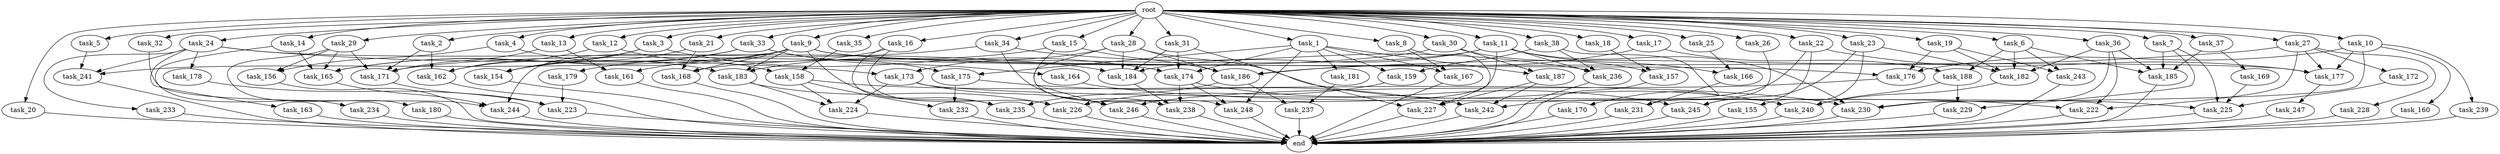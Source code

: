 digraph G {
  task_162 [size="9448928051.200001"];
  task_240 [size="12025908428.800001"];
  task_15 [size="10.240000"];
  task_229 [size="14087492730.880001"];
  task_161 [size="15547781611.520000"];
  task_9 [size="10.240000"];
  task_163 [size="2147483648.000000"];
  task_183 [size="18124761989.119999"];
  task_4 [size="10.240000"];
  task_179 [size="8589934592.000000"];
  task_20 [size="10.240000"];
  task_166 [size="15547781611.520000"];
  task_13 [size="10.240000"];
  task_14 [size="10.240000"];
  task_174 [size="7645041786.880000"];
  task_157 [size="2491081031.680000"];
  task_3 [size="10.240000"];
  task_159 [size="6184752906.240000"];
  task_5 [size="10.240000"];
  task_169 [size="6957847019.520000"];
  task_236 [size="18640158064.639999"];
  task_155 [size="3092376453.120000"];
  task_185 [size="24910810316.799999"];
  task_156 [size="8332236554.240000"];
  task_231 [size="7730941132.800000"];
  task_26 [size="10.240000"];
  task_28 [size="10.240000"];
  task_19 [size="10.240000"];
  task_158 [size="8589934592.000000"];
  task_175 [size="6184752906.240000"];
  task_233 [size="2147483648.000000"];
  task_2 [size="10.240000"];
  task_186 [size="20787641712.639999"];
  task_172 [size="2147483648.000000"];
  task_7 [size="10.240000"];
  task_176 [size="19756849561.600002"];
  task_25 [size="10.240000"];
  task_222 [size="11854109736.960001"];
  task_31 [size="10.240000"];
  task_188 [size="15547781611.520000"];
  task_232 [size="9964324126.719999"];
  task_1 [size="10.240000"];
  task_23 [size="10.240000"];
  task_238 [size="15891378995.200001"];
  task_237 [size="11682311045.120001"];
  task_154 [size="8074538516.480000"];
  task_29 [size="10.240000"];
  task_173 [size="5239860101.120000"];
  task_180 [size="1374389534.720000"];
  task_223 [size="15375982919.680000"];
  task_171 [size="10823317585.920000"];
  task_184 [size="12541304504.320000"];
  task_244 [size="17008070492.160000"];
  task_24 [size="10.240000"];
  task_18 [size="10.240000"];
  task_167 [size="6184752906.240000"];
  task_243 [size="13915694039.040001"];
  task_226 [size="16234976378.880001"];
  task_242 [size="10479720202.240000"];
  task_170 [size="3092376453.120000"];
  task_245 [size="9448928051.200001"];
  task_32 [size="10.240000"];
  task_165 [size="11768210391.040001"];
  task_230 [size="29635274342.400002"];
  task_22 [size="10.240000"];
  task_248 [size="14259291422.720001"];
  task_168 [size="11940009082.880001"];
  task_224 [size="9277129359.360001"];
  task_21 [size="10.240000"];
  task_177 [size="17093969838.080000"];
  task_164 [size="3092376453.120000"];
  task_16 [size="10.240000"];
  task_30 [size="10.240000"];
  task_246 [size="5583457484.800000"];
  task_8 [size="10.240000"];
  task_12 [size="10.240000"];
  task_34 [size="10.240000"];
  root [size="0.000000"];
  task_17 [size="10.240000"];
  end [size="0.000000"];
  task_178 [size="2147483648.000000"];
  task_10 [size="10.240000"];
  task_27 [size="10.240000"];
  task_182 [size="22505628631.040001"];
  task_6 [size="10.240000"];
  task_37 [size="10.240000"];
  task_35 [size="10.240000"];
  task_33 [size="10.240000"];
  task_241 [size="14946486190.080000"];
  task_225 [size="17523466567.680000"];
  task_239 [size="8589934592.000000"];
  task_228 [size="2147483648.000000"];
  task_38 [size="10.240000"];
  task_234 [size="3092376453.120000"];
  task_181 [size="3092376453.120000"];
  task_247 [size="343597383.680000"];
  task_187 [size="3435973836.800000"];
  task_11 [size="10.240000"];
  task_227 [size="10393820856.320000"];
  task_36 [size="10.240000"];
  task_235 [size="15891378995.200001"];
  task_160 [size="8589934592.000000"];

  task_162 -> end [size="1.000000"];
  task_240 -> end [size="1.000000"];
  task_15 -> task_186 [size="679477248.000000"];
  task_15 -> task_183 [size="679477248.000000"];
  task_15 -> task_248 [size="679477248.000000"];
  task_229 -> end [size="1.000000"];
  task_161 -> end [size="1.000000"];
  task_9 -> task_168 [size="411041792.000000"];
  task_9 -> task_183 [size="411041792.000000"];
  task_9 -> task_244 [size="411041792.000000"];
  task_9 -> task_176 [size="411041792.000000"];
  task_9 -> task_235 [size="411041792.000000"];
  task_9 -> task_177 [size="411041792.000000"];
  task_9 -> task_165 [size="411041792.000000"];
  task_9 -> task_241 [size="411041792.000000"];
  task_163 -> end [size="1.000000"];
  task_183 -> task_226 [size="33554432.000000"];
  task_183 -> task_224 [size="33554432.000000"];
  task_4 -> task_183 [size="679477248.000000"];
  task_4 -> task_156 [size="679477248.000000"];
  task_179 -> task_223 [size="679477248.000000"];
  task_20 -> end [size="1.000000"];
  task_166 -> task_231 [size="75497472.000000"];
  task_13 -> task_161 [size="679477248.000000"];
  task_13 -> task_171 [size="679477248.000000"];
  task_14 -> task_165 [size="301989888.000000"];
  task_14 -> task_234 [size="301989888.000000"];
  task_174 -> task_245 [size="411041792.000000"];
  task_174 -> task_238 [size="411041792.000000"];
  task_174 -> task_248 [size="411041792.000000"];
  task_157 -> end [size="1.000000"];
  task_3 -> task_162 [size="411041792.000000"];
  task_3 -> task_154 [size="411041792.000000"];
  task_3 -> task_174 [size="411041792.000000"];
  task_159 -> task_226 [size="33554432.000000"];
  task_5 -> task_241 [size="838860800.000000"];
  task_169 -> task_225 [size="838860800.000000"];
  task_236 -> end [size="1.000000"];
  task_155 -> end [size="1.000000"];
  task_185 -> end [size="1.000000"];
  task_156 -> end [size="1.000000"];
  task_231 -> end [size="1.000000"];
  task_26 -> task_231 [size="679477248.000000"];
  task_28 -> task_186 [size="301989888.000000"];
  task_28 -> task_240 [size="301989888.000000"];
  task_28 -> task_184 [size="301989888.000000"];
  task_28 -> task_173 [size="301989888.000000"];
  task_28 -> task_246 [size="301989888.000000"];
  task_19 -> task_176 [size="679477248.000000"];
  task_19 -> task_182 [size="679477248.000000"];
  task_19 -> task_243 [size="679477248.000000"];
  task_158 -> task_224 [size="838860800.000000"];
  task_158 -> task_232 [size="838860800.000000"];
  task_158 -> task_230 [size="838860800.000000"];
  task_175 -> task_232 [size="134217728.000000"];
  task_175 -> task_242 [size="134217728.000000"];
  task_233 -> end [size="1.000000"];
  task_2 -> task_162 [size="209715200.000000"];
  task_2 -> task_171 [size="209715200.000000"];
  task_186 -> task_235 [size="301989888.000000"];
  task_186 -> task_237 [size="301989888.000000"];
  task_172 -> task_225 [size="301989888.000000"];
  task_7 -> task_225 [size="536870912.000000"];
  task_7 -> task_229 [size="536870912.000000"];
  task_7 -> task_185 [size="536870912.000000"];
  task_176 -> task_246 [size="209715200.000000"];
  task_25 -> task_166 [size="838860800.000000"];
  task_222 -> end [size="1.000000"];
  task_31 -> task_227 [size="33554432.000000"];
  task_31 -> task_174 [size="33554432.000000"];
  task_31 -> task_184 [size="33554432.000000"];
  task_188 -> task_229 [size="838860800.000000"];
  task_188 -> task_240 [size="838860800.000000"];
  task_232 -> end [size="1.000000"];
  task_1 -> task_167 [size="301989888.000000"];
  task_1 -> task_181 [size="301989888.000000"];
  task_1 -> task_174 [size="301989888.000000"];
  task_1 -> task_248 [size="301989888.000000"];
  task_1 -> task_159 [size="301989888.000000"];
  task_1 -> task_175 [size="301989888.000000"];
  task_1 -> task_187 [size="301989888.000000"];
  task_23 -> task_155 [size="301989888.000000"];
  task_23 -> task_182 [size="301989888.000000"];
  task_23 -> task_245 [size="301989888.000000"];
  task_238 -> end [size="1.000000"];
  task_237 -> end [size="1.000000"];
  task_154 -> end [size="1.000000"];
  task_29 -> task_180 [size="134217728.000000"];
  task_29 -> task_165 [size="134217728.000000"];
  task_29 -> task_156 [size="134217728.000000"];
  task_29 -> task_171 [size="134217728.000000"];
  task_173 -> task_225 [size="33554432.000000"];
  task_173 -> task_246 [size="33554432.000000"];
  task_173 -> task_224 [size="33554432.000000"];
  task_180 -> end [size="1.000000"];
  task_223 -> end [size="1.000000"];
  task_171 -> task_223 [size="411041792.000000"];
  task_184 -> task_238 [size="301989888.000000"];
  task_244 -> end [size="1.000000"];
  task_24 -> task_178 [size="209715200.000000"];
  task_24 -> task_173 [size="209715200.000000"];
  task_24 -> task_184 [size="209715200.000000"];
  task_24 -> task_233 [size="209715200.000000"];
  task_24 -> task_241 [size="209715200.000000"];
  task_24 -> task_163 [size="209715200.000000"];
  task_18 -> task_157 [size="209715200.000000"];
  task_167 -> end [size="1.000000"];
  task_243 -> end [size="1.000000"];
  task_226 -> end [size="1.000000"];
  task_242 -> end [size="1.000000"];
  task_170 -> end [size="1.000000"];
  task_245 -> end [size="1.000000"];
  task_32 -> task_244 [size="411041792.000000"];
  task_165 -> task_244 [size="838860800.000000"];
  task_230 -> end [size="1.000000"];
  task_22 -> task_177 [size="209715200.000000"];
  task_22 -> task_242 [size="209715200.000000"];
  task_22 -> task_245 [size="209715200.000000"];
  task_248 -> end [size="1.000000"];
  task_168 -> end [size="1.000000"];
  task_224 -> end [size="1.000000"];
  task_21 -> task_168 [size="75497472.000000"];
  task_21 -> task_154 [size="75497472.000000"];
  task_177 -> task_247 [size="33554432.000000"];
  task_164 -> task_222 [size="411041792.000000"];
  task_16 -> task_179 [size="838860800.000000"];
  task_16 -> task_235 [size="838860800.000000"];
  task_16 -> task_226 [size="838860800.000000"];
  task_30 -> task_157 [size="33554432.000000"];
  task_30 -> task_171 [size="33554432.000000"];
  task_30 -> task_187 [size="33554432.000000"];
  task_246 -> end [size="1.000000"];
  task_8 -> task_167 [size="301989888.000000"];
  task_8 -> task_227 [size="301989888.000000"];
  task_12 -> task_158 [size="301989888.000000"];
  task_12 -> task_162 [size="301989888.000000"];
  task_34 -> task_236 [size="838860800.000000"];
  task_34 -> task_161 [size="838860800.000000"];
  task_34 -> task_238 [size="838860800.000000"];
  root -> task_26 [size="1.000000"];
  root -> task_8 [size="1.000000"];
  root -> task_34 [size="1.000000"];
  root -> task_28 [size="1.000000"];
  root -> task_15 [size="1.000000"];
  root -> task_29 [size="1.000000"];
  root -> task_17 [size="1.000000"];
  root -> task_9 [size="1.000000"];
  root -> task_6 [size="1.000000"];
  root -> task_2 [size="1.000000"];
  root -> task_10 [size="1.000000"];
  root -> task_27 [size="1.000000"];
  root -> task_7 [size="1.000000"];
  root -> task_4 [size="1.000000"];
  root -> task_24 [size="1.000000"];
  root -> task_25 [size="1.000000"];
  root -> task_18 [size="1.000000"];
  root -> task_20 [size="1.000000"];
  root -> task_35 [size="1.000000"];
  root -> task_13 [size="1.000000"];
  root -> task_31 [size="1.000000"];
  root -> task_14 [size="1.000000"];
  root -> task_1 [size="1.000000"];
  root -> task_23 [size="1.000000"];
  root -> task_11 [size="1.000000"];
  root -> task_3 [size="1.000000"];
  root -> task_37 [size="1.000000"];
  root -> task_32 [size="1.000000"];
  root -> task_5 [size="1.000000"];
  root -> task_12 [size="1.000000"];
  root -> task_38 [size="1.000000"];
  root -> task_22 [size="1.000000"];
  root -> task_19 [size="1.000000"];
  root -> task_33 [size="1.000000"];
  root -> task_36 [size="1.000000"];
  root -> task_21 [size="1.000000"];
  root -> task_16 [size="1.000000"];
  root -> task_30 [size="1.000000"];
  task_17 -> task_186 [size="838860800.000000"];
  task_17 -> task_188 [size="838860800.000000"];
  task_178 -> task_223 [size="411041792.000000"];
  task_10 -> task_176 [size="838860800.000000"];
  task_10 -> task_160 [size="838860800.000000"];
  task_10 -> task_177 [size="838860800.000000"];
  task_10 -> task_230 [size="838860800.000000"];
  task_10 -> task_239 [size="838860800.000000"];
  task_27 -> task_186 [size="209715200.000000"];
  task_27 -> task_222 [size="209715200.000000"];
  task_27 -> task_177 [size="209715200.000000"];
  task_27 -> task_172 [size="209715200.000000"];
  task_27 -> task_228 [size="209715200.000000"];
  task_182 -> task_240 [size="33554432.000000"];
  task_6 -> task_188 [size="679477248.000000"];
  task_6 -> task_185 [size="679477248.000000"];
  task_6 -> task_182 [size="679477248.000000"];
  task_6 -> task_243 [size="679477248.000000"];
  task_37 -> task_169 [size="679477248.000000"];
  task_37 -> task_185 [size="679477248.000000"];
  task_35 -> task_158 [size="536870912.000000"];
  task_33 -> task_154 [size="301989888.000000"];
  task_33 -> task_165 [size="301989888.000000"];
  task_33 -> task_164 [size="301989888.000000"];
  task_33 -> task_175 [size="301989888.000000"];
  task_241 -> end [size="1.000000"];
  task_225 -> end [size="1.000000"];
  task_239 -> end [size="1.000000"];
  task_228 -> end [size="1.000000"];
  task_38 -> task_236 [size="301989888.000000"];
  task_38 -> task_159 [size="301989888.000000"];
  task_38 -> task_170 [size="301989888.000000"];
  task_234 -> end [size="1.000000"];
  task_181 -> task_237 [size="838860800.000000"];
  task_247 -> end [size="1.000000"];
  task_187 -> task_242 [size="679477248.000000"];
  task_187 -> task_227 [size="679477248.000000"];
  task_11 -> task_226 [size="679477248.000000"];
  task_11 -> task_230 [size="679477248.000000"];
  task_11 -> task_184 [size="679477248.000000"];
  task_11 -> task_168 [size="679477248.000000"];
  task_11 -> task_236 [size="679477248.000000"];
  task_11 -> task_166 [size="679477248.000000"];
  task_227 -> end [size="1.000000"];
  task_36 -> task_182 [size="536870912.000000"];
  task_36 -> task_222 [size="536870912.000000"];
  task_36 -> task_230 [size="536870912.000000"];
  task_36 -> task_185 [size="536870912.000000"];
  task_235 -> end [size="1.000000"];
  task_160 -> end [size="1.000000"];
}
